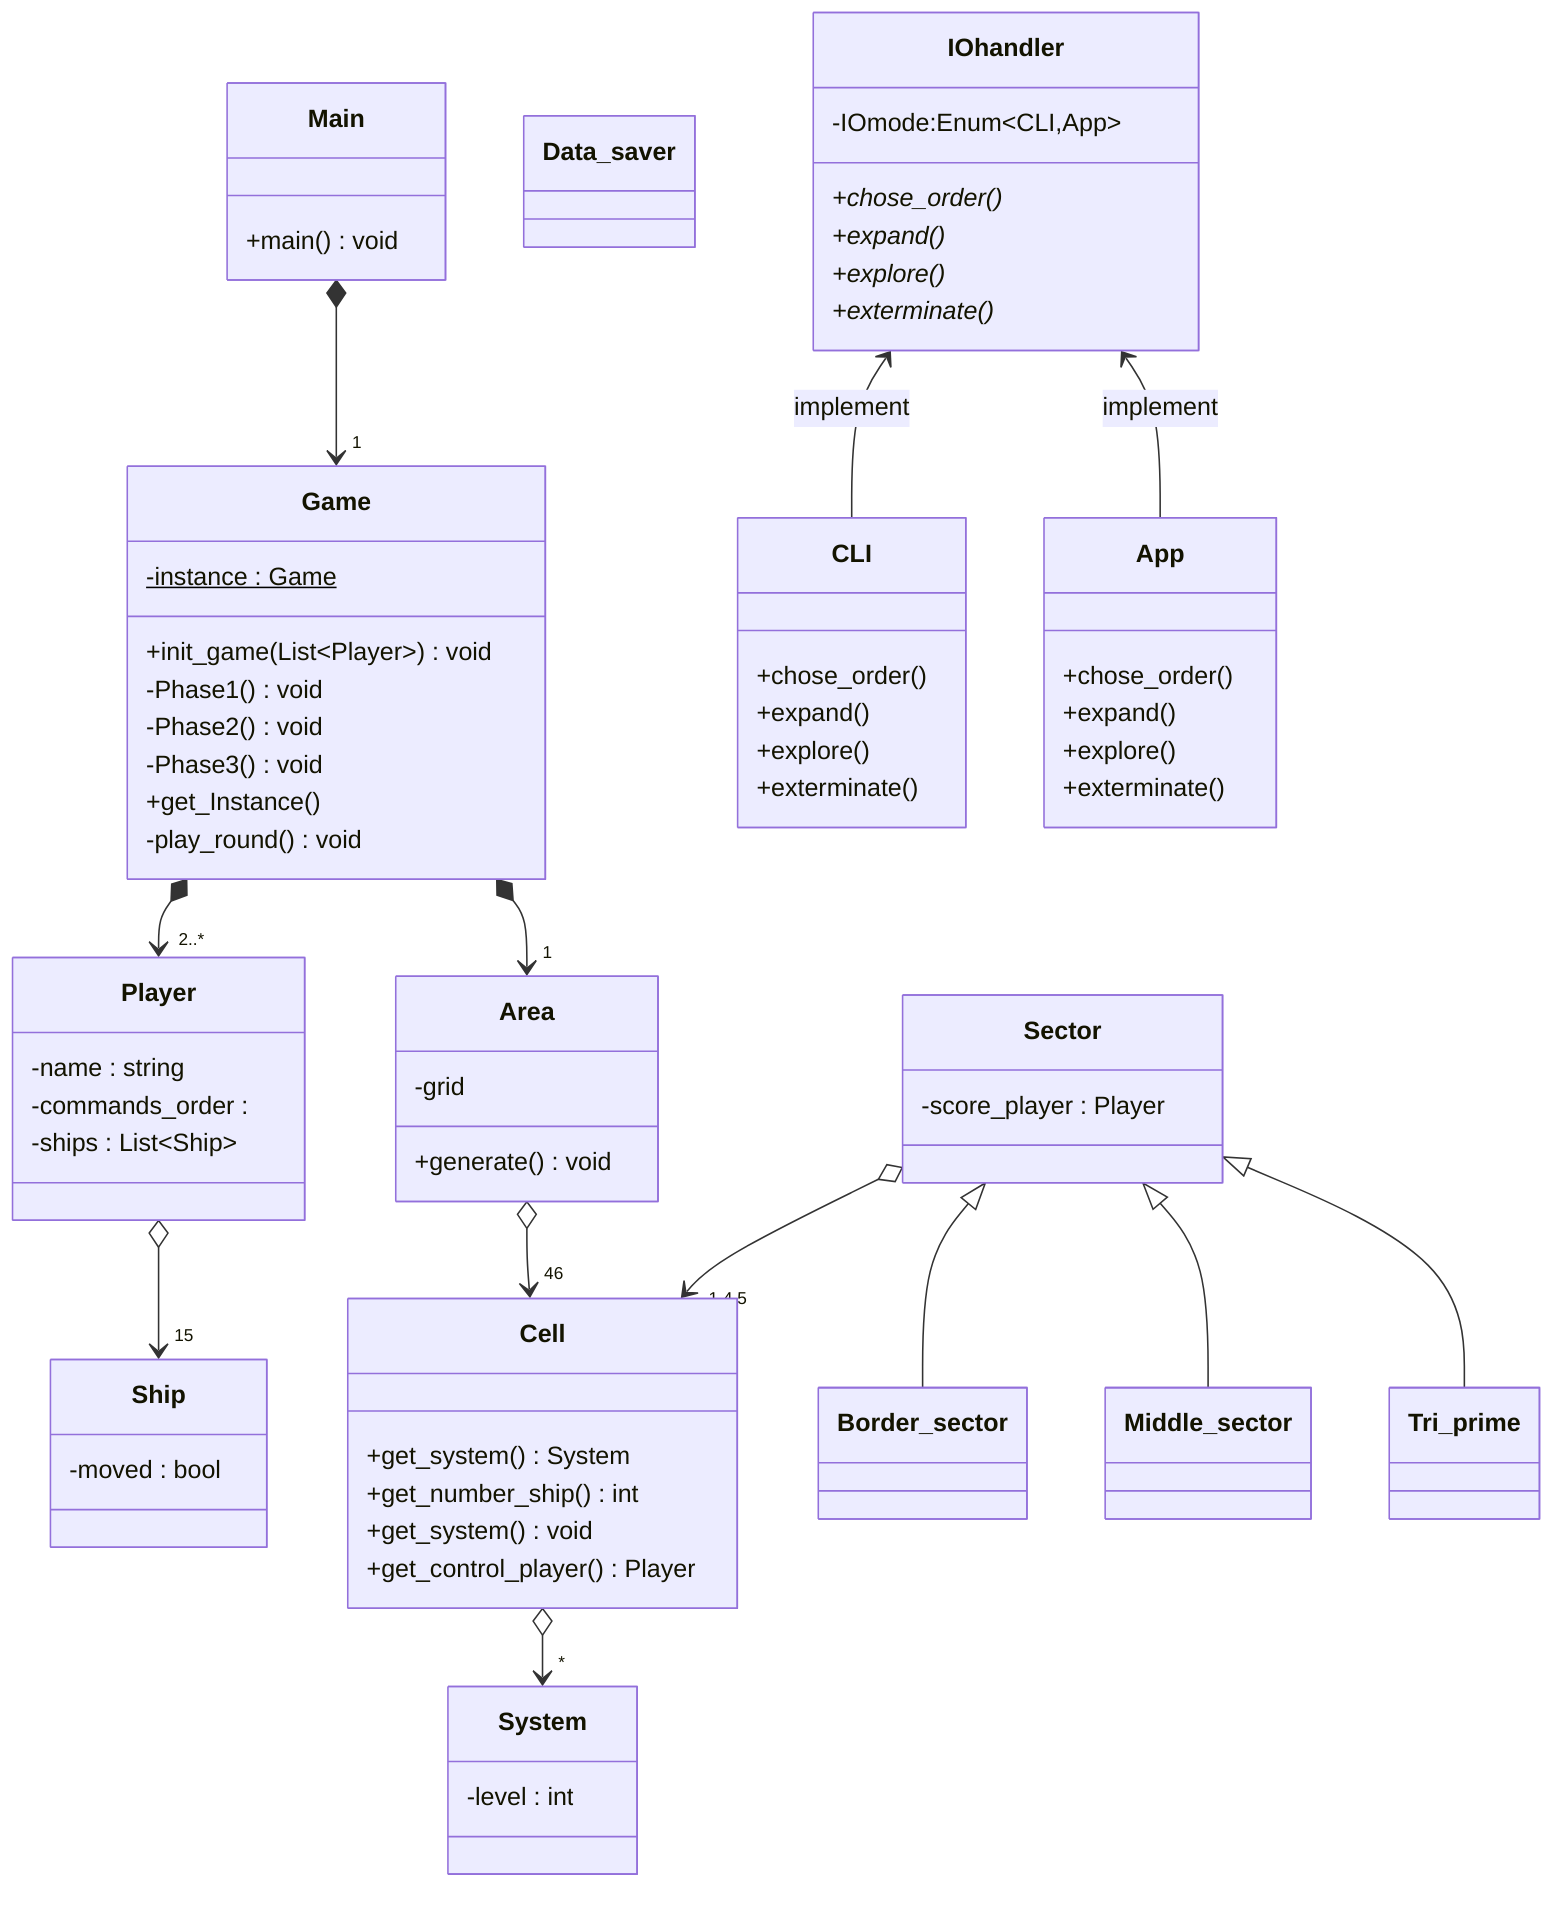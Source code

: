 classDiagram
    class Main {
        +main() void
    }
    class Data_saver {

    }
    class Game {
        +init_game(List~Player~) void
        -Phase1() void
        -Phase2() void
        -Phase3() void
        +get_Instance()
        -instance : Game$
        -play_round() void
    }
    class Player {
        -name : string
        -commands_order :
        %% je sais pas quoi mettre en type
        -ships : List~Ship~
    }
    class Area {
        -grid
        +generate() void
    }
%%  FIXME : How to manage cells neighbors and sectors
    class Sector {
        -score_player : Player
    }
    class Border_sector {

    }
    class Middle_sector {

    }
    class Tri_prime {

    }
    class System {
        -level : int
    }
    class Ship {
        -moved : bool
    }
    class Cell {
        +get_system() System
        +get_number_ship() int
        +get_system() void
        +get_control_player() Player
    }

    Game *--> "2..*" Player
    Game *--> "1" Area
    Main *--> "1" Game
    Area o--> "46" Cell
    Sector o--> "1,4,5" Cell
    Sector <|-- Border_sector
    Sector <|-- Middle_sector
    Sector <|-- Tri_prime
    Cell o--> "*" System
%%    Cell o--> "*" Ship
    Player o--> "15" Ship

    class IOhandler {
        -IOmode:Enum~CLI,App~
        +chose_order()*
        +expand()*
        +explore()*
        +exterminate()*
    }
    class CLI {
        +chose_order()
        +expand()
        +explore()
        +exterminate()
    }
    class App {
        +chose_order()
        +expand()
        +explore()
        +exterminate()
    }
    IOhandler <-- CLI : implement
    IOhandler <-- App : implement